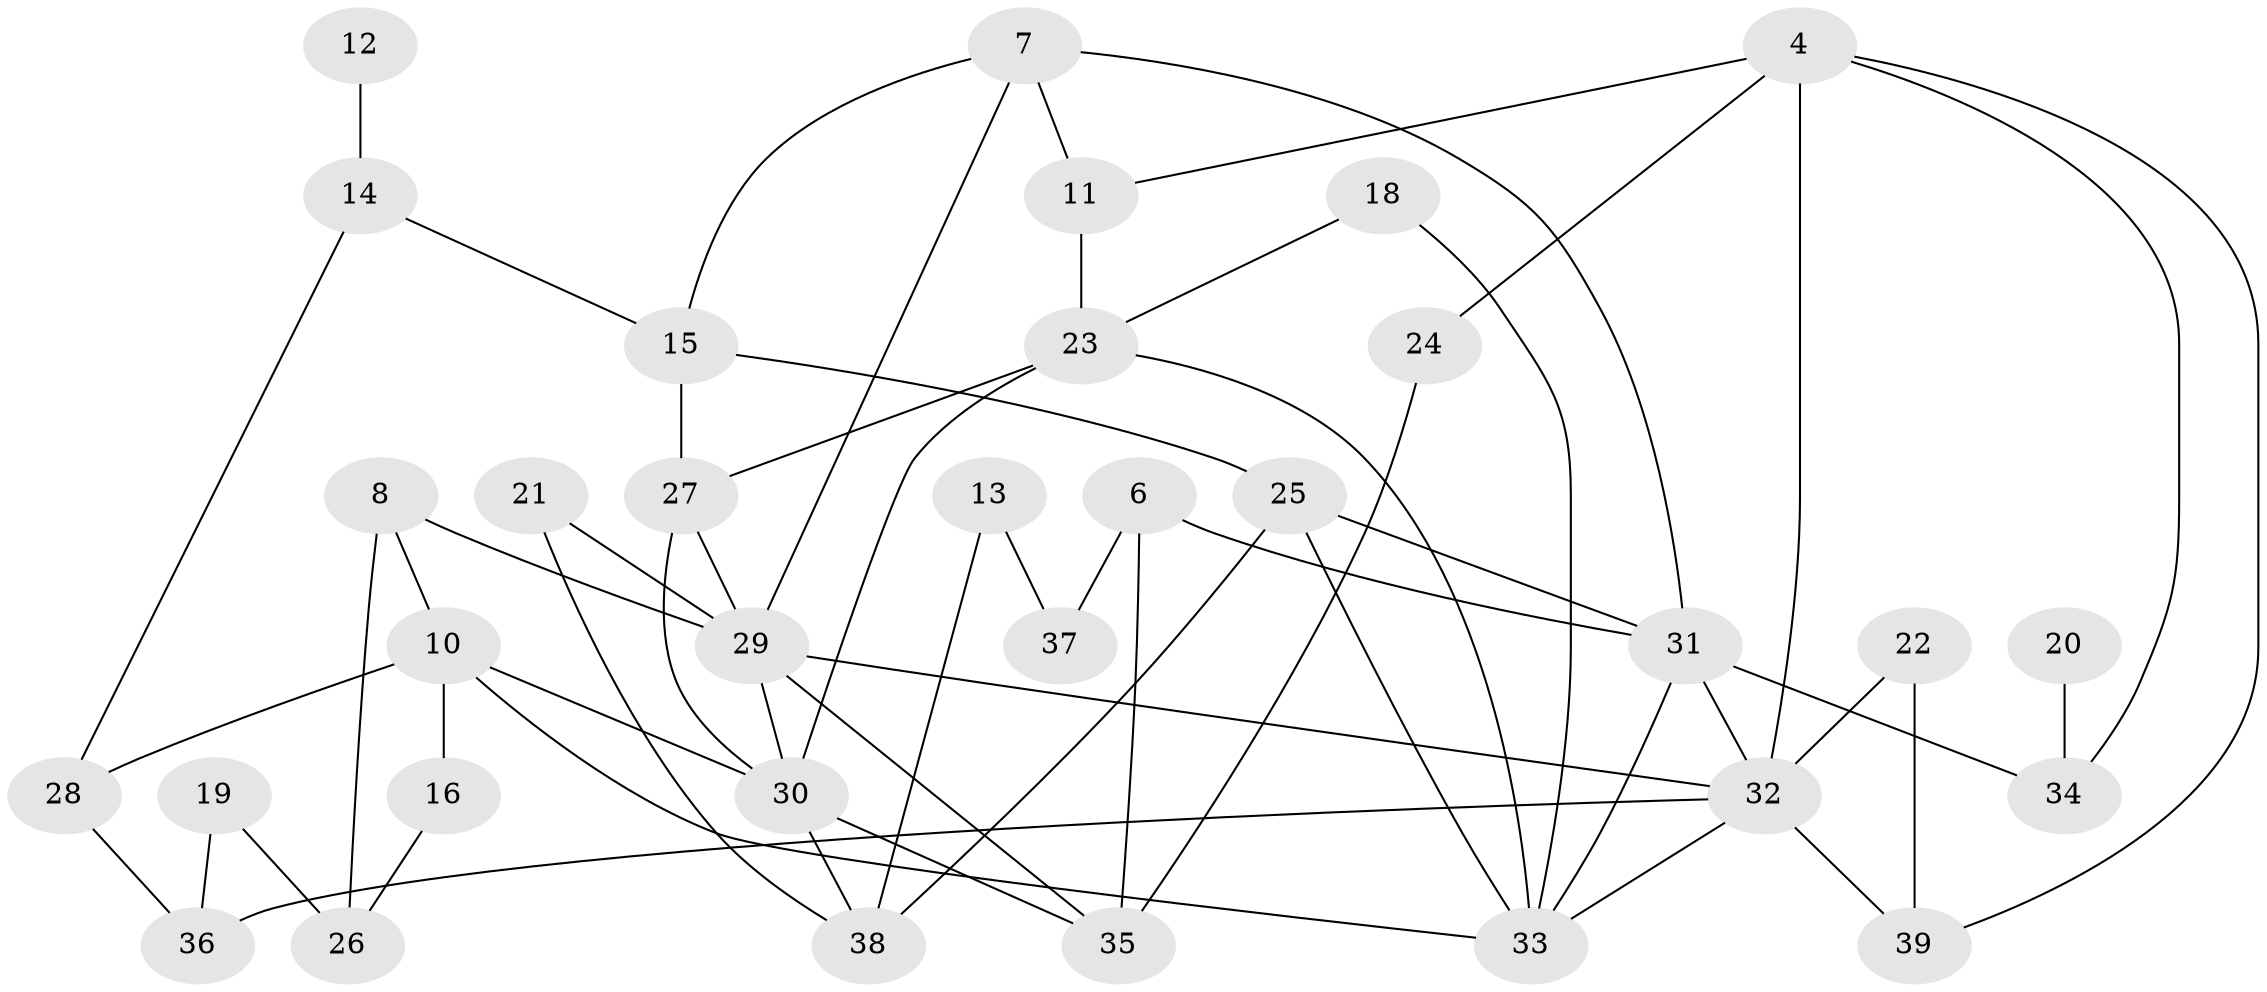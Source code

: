 // original degree distribution, {3: 0.2597402597402597, 0: 0.07792207792207792, 1: 0.18181818181818182, 4: 0.18181818181818182, 2: 0.23376623376623376, 5: 0.025974025974025976, 6: 0.03896103896103896}
// Generated by graph-tools (version 1.1) at 2025/49/03/09/25 03:49:04]
// undirected, 33 vertices, 58 edges
graph export_dot {
graph [start="1"]
  node [color=gray90,style=filled];
  4;
  6;
  7;
  8;
  10;
  11;
  12;
  13;
  14;
  15;
  16;
  18;
  19;
  20;
  21;
  22;
  23;
  24;
  25;
  26;
  27;
  28;
  29;
  30;
  31;
  32;
  33;
  34;
  35;
  36;
  37;
  38;
  39;
  4 -- 11 [weight=1.0];
  4 -- 24 [weight=1.0];
  4 -- 32 [weight=1.0];
  4 -- 34 [weight=1.0];
  4 -- 39 [weight=1.0];
  6 -- 31 [weight=1.0];
  6 -- 35 [weight=1.0];
  6 -- 37 [weight=1.0];
  7 -- 11 [weight=1.0];
  7 -- 15 [weight=1.0];
  7 -- 29 [weight=1.0];
  7 -- 31 [weight=1.0];
  8 -- 10 [weight=1.0];
  8 -- 26 [weight=1.0];
  8 -- 29 [weight=1.0];
  10 -- 16 [weight=1.0];
  10 -- 28 [weight=1.0];
  10 -- 30 [weight=1.0];
  10 -- 33 [weight=1.0];
  11 -- 23 [weight=1.0];
  12 -- 14 [weight=1.0];
  13 -- 37 [weight=1.0];
  13 -- 38 [weight=1.0];
  14 -- 15 [weight=1.0];
  14 -- 28 [weight=1.0];
  15 -- 25 [weight=1.0];
  15 -- 27 [weight=1.0];
  16 -- 26 [weight=1.0];
  18 -- 23 [weight=1.0];
  18 -- 33 [weight=1.0];
  19 -- 26 [weight=1.0];
  19 -- 36 [weight=1.0];
  20 -- 34 [weight=1.0];
  21 -- 29 [weight=1.0];
  21 -- 38 [weight=1.0];
  22 -- 32 [weight=1.0];
  22 -- 39 [weight=1.0];
  23 -- 27 [weight=1.0];
  23 -- 30 [weight=1.0];
  23 -- 33 [weight=1.0];
  24 -- 35 [weight=1.0];
  25 -- 31 [weight=1.0];
  25 -- 33 [weight=1.0];
  25 -- 38 [weight=1.0];
  27 -- 29 [weight=1.0];
  27 -- 30 [weight=1.0];
  28 -- 36 [weight=1.0];
  29 -- 30 [weight=1.0];
  29 -- 32 [weight=1.0];
  29 -- 35 [weight=1.0];
  30 -- 35 [weight=1.0];
  30 -- 38 [weight=1.0];
  31 -- 32 [weight=1.0];
  31 -- 33 [weight=1.0];
  31 -- 34 [weight=1.0];
  32 -- 33 [weight=1.0];
  32 -- 36 [weight=1.0];
  32 -- 39 [weight=1.0];
}
